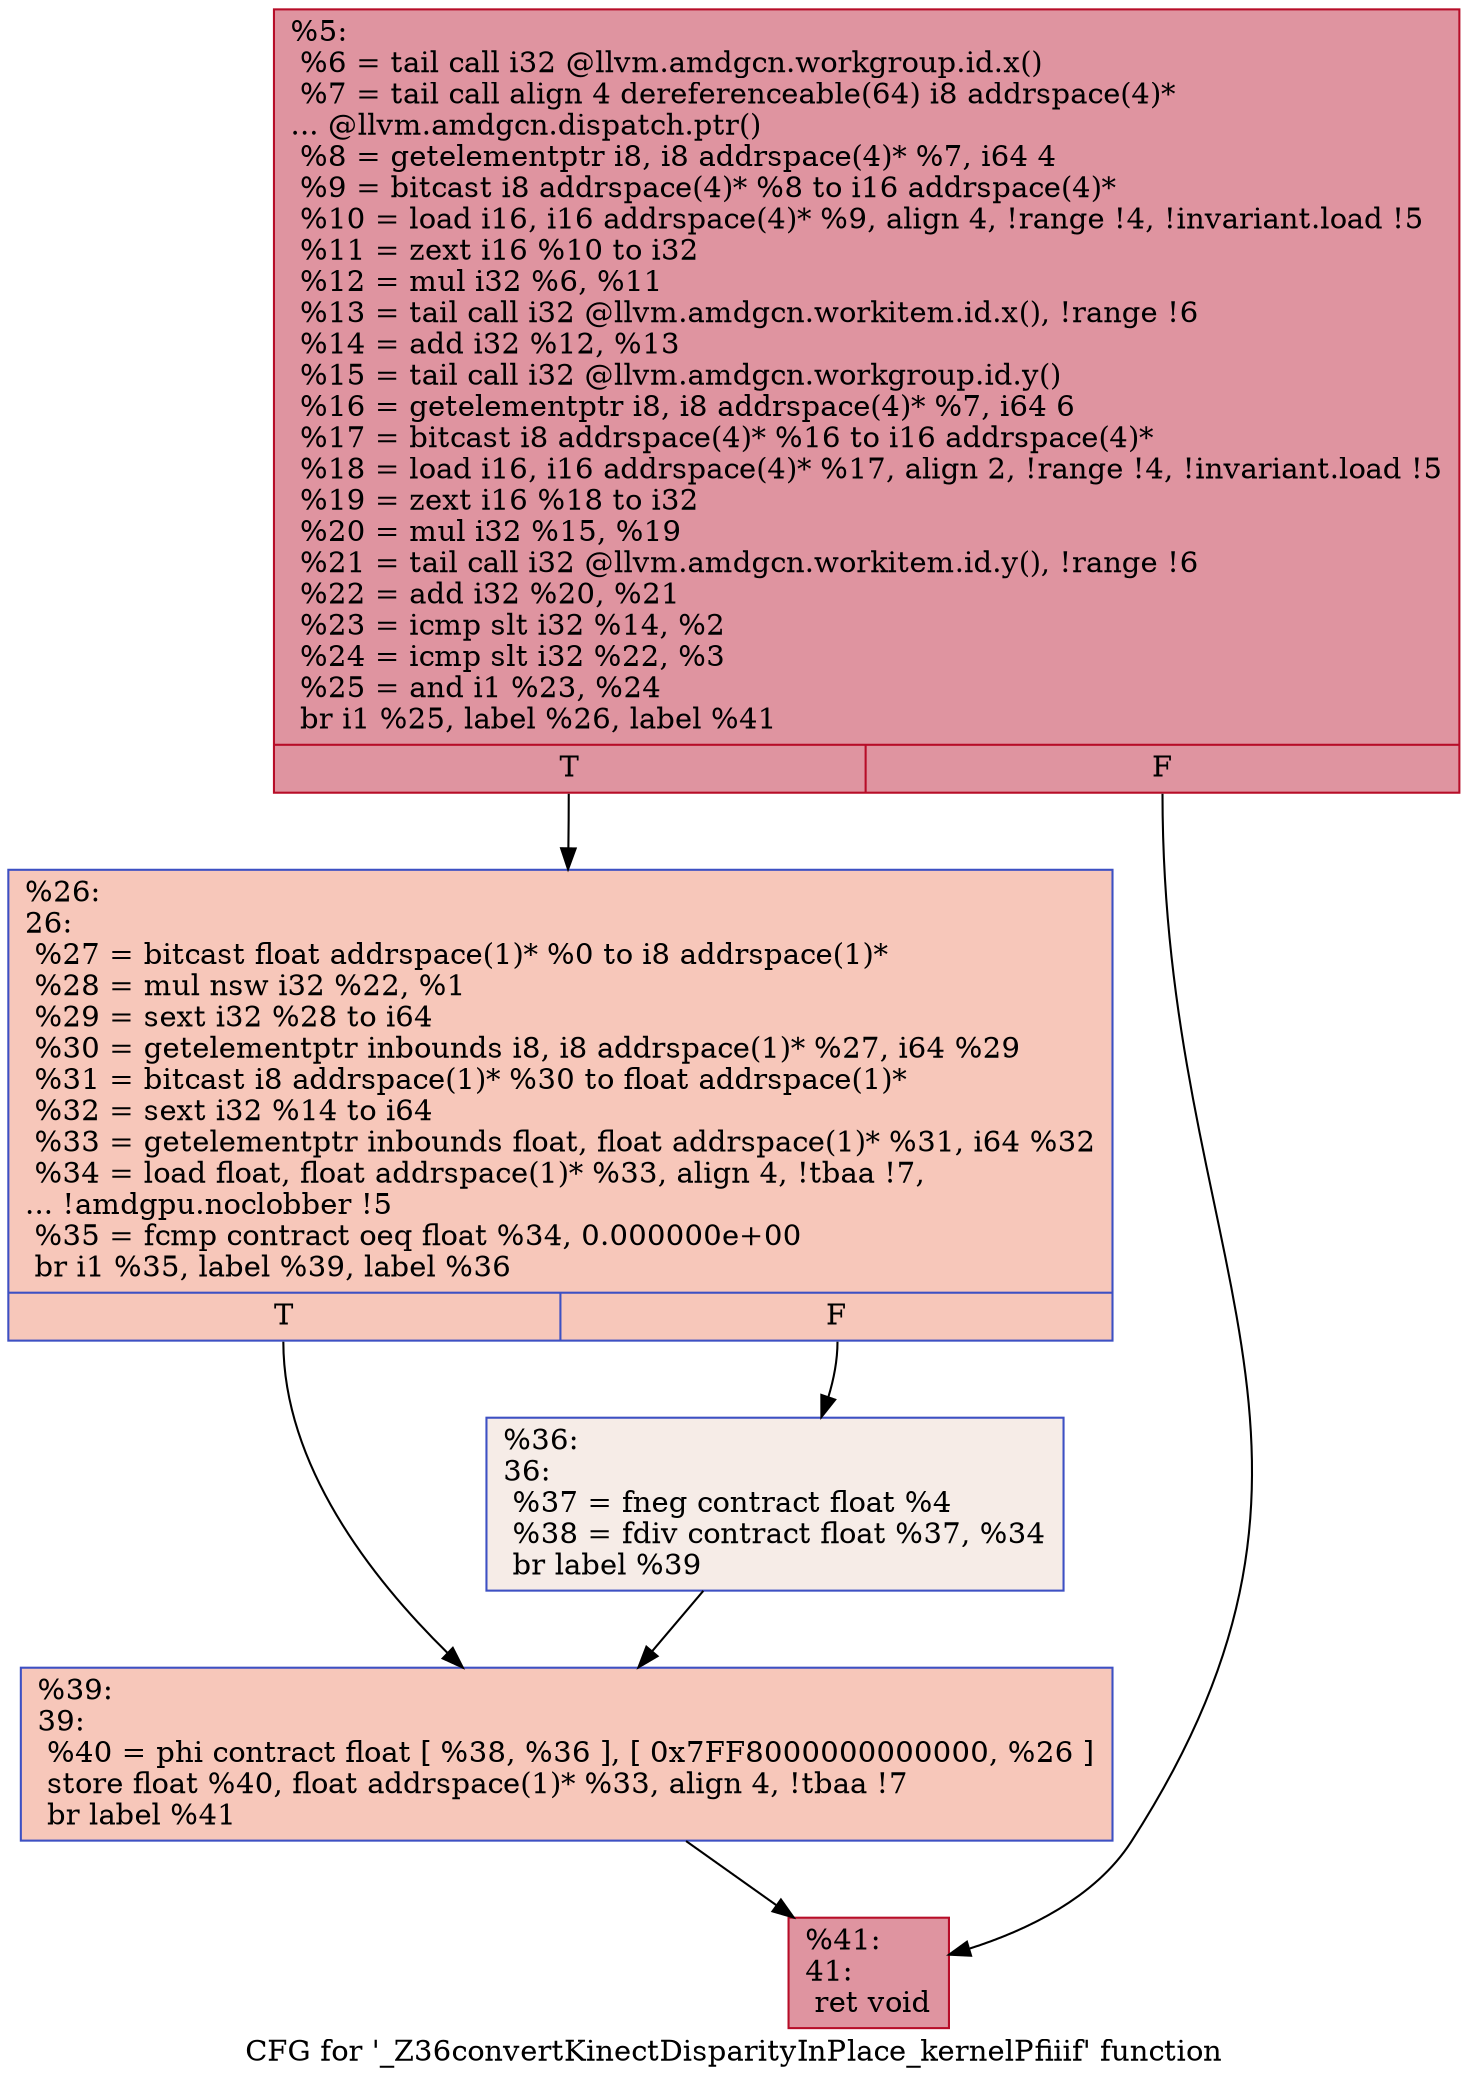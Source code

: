 digraph "CFG for '_Z36convertKinectDisparityInPlace_kernelPfiiif' function" {
	label="CFG for '_Z36convertKinectDisparityInPlace_kernelPfiiif' function";

	Node0x4f8d520 [shape=record,color="#b70d28ff", style=filled, fillcolor="#b70d2870",label="{%5:\l  %6 = tail call i32 @llvm.amdgcn.workgroup.id.x()\l  %7 = tail call align 4 dereferenceable(64) i8 addrspace(4)*\l... @llvm.amdgcn.dispatch.ptr()\l  %8 = getelementptr i8, i8 addrspace(4)* %7, i64 4\l  %9 = bitcast i8 addrspace(4)* %8 to i16 addrspace(4)*\l  %10 = load i16, i16 addrspace(4)* %9, align 4, !range !4, !invariant.load !5\l  %11 = zext i16 %10 to i32\l  %12 = mul i32 %6, %11\l  %13 = tail call i32 @llvm.amdgcn.workitem.id.x(), !range !6\l  %14 = add i32 %12, %13\l  %15 = tail call i32 @llvm.amdgcn.workgroup.id.y()\l  %16 = getelementptr i8, i8 addrspace(4)* %7, i64 6\l  %17 = bitcast i8 addrspace(4)* %16 to i16 addrspace(4)*\l  %18 = load i16, i16 addrspace(4)* %17, align 2, !range !4, !invariant.load !5\l  %19 = zext i16 %18 to i32\l  %20 = mul i32 %15, %19\l  %21 = tail call i32 @llvm.amdgcn.workitem.id.y(), !range !6\l  %22 = add i32 %20, %21\l  %23 = icmp slt i32 %14, %2\l  %24 = icmp slt i32 %22, %3\l  %25 = and i1 %23, %24\l  br i1 %25, label %26, label %41\l|{<s0>T|<s1>F}}"];
	Node0x4f8d520:s0 -> Node0x4f90f80;
	Node0x4f8d520:s1 -> Node0x4f91010;
	Node0x4f90f80 [shape=record,color="#3d50c3ff", style=filled, fillcolor="#ec7f6370",label="{%26:\l26:                                               \l  %27 = bitcast float addrspace(1)* %0 to i8 addrspace(1)*\l  %28 = mul nsw i32 %22, %1\l  %29 = sext i32 %28 to i64\l  %30 = getelementptr inbounds i8, i8 addrspace(1)* %27, i64 %29\l  %31 = bitcast i8 addrspace(1)* %30 to float addrspace(1)*\l  %32 = sext i32 %14 to i64\l  %33 = getelementptr inbounds float, float addrspace(1)* %31, i64 %32\l  %34 = load float, float addrspace(1)* %33, align 4, !tbaa !7,\l... !amdgpu.noclobber !5\l  %35 = fcmp contract oeq float %34, 0.000000e+00\l  br i1 %35, label %39, label %36\l|{<s0>T|<s1>F}}"];
	Node0x4f90f80:s0 -> Node0x4f922e0;
	Node0x4f90f80:s1 -> Node0x4f92370;
	Node0x4f92370 [shape=record,color="#3d50c3ff", style=filled, fillcolor="#ead5c970",label="{%36:\l36:                                               \l  %37 = fneg contract float %4\l  %38 = fdiv contract float %37, %34\l  br label %39\l}"];
	Node0x4f92370 -> Node0x4f922e0;
	Node0x4f922e0 [shape=record,color="#3d50c3ff", style=filled, fillcolor="#ec7f6370",label="{%39:\l39:                                               \l  %40 = phi contract float [ %38, %36 ], [ 0x7FF8000000000000, %26 ]\l  store float %40, float addrspace(1)* %33, align 4, !tbaa !7\l  br label %41\l}"];
	Node0x4f922e0 -> Node0x4f91010;
	Node0x4f91010 [shape=record,color="#b70d28ff", style=filled, fillcolor="#b70d2870",label="{%41:\l41:                                               \l  ret void\l}"];
}
